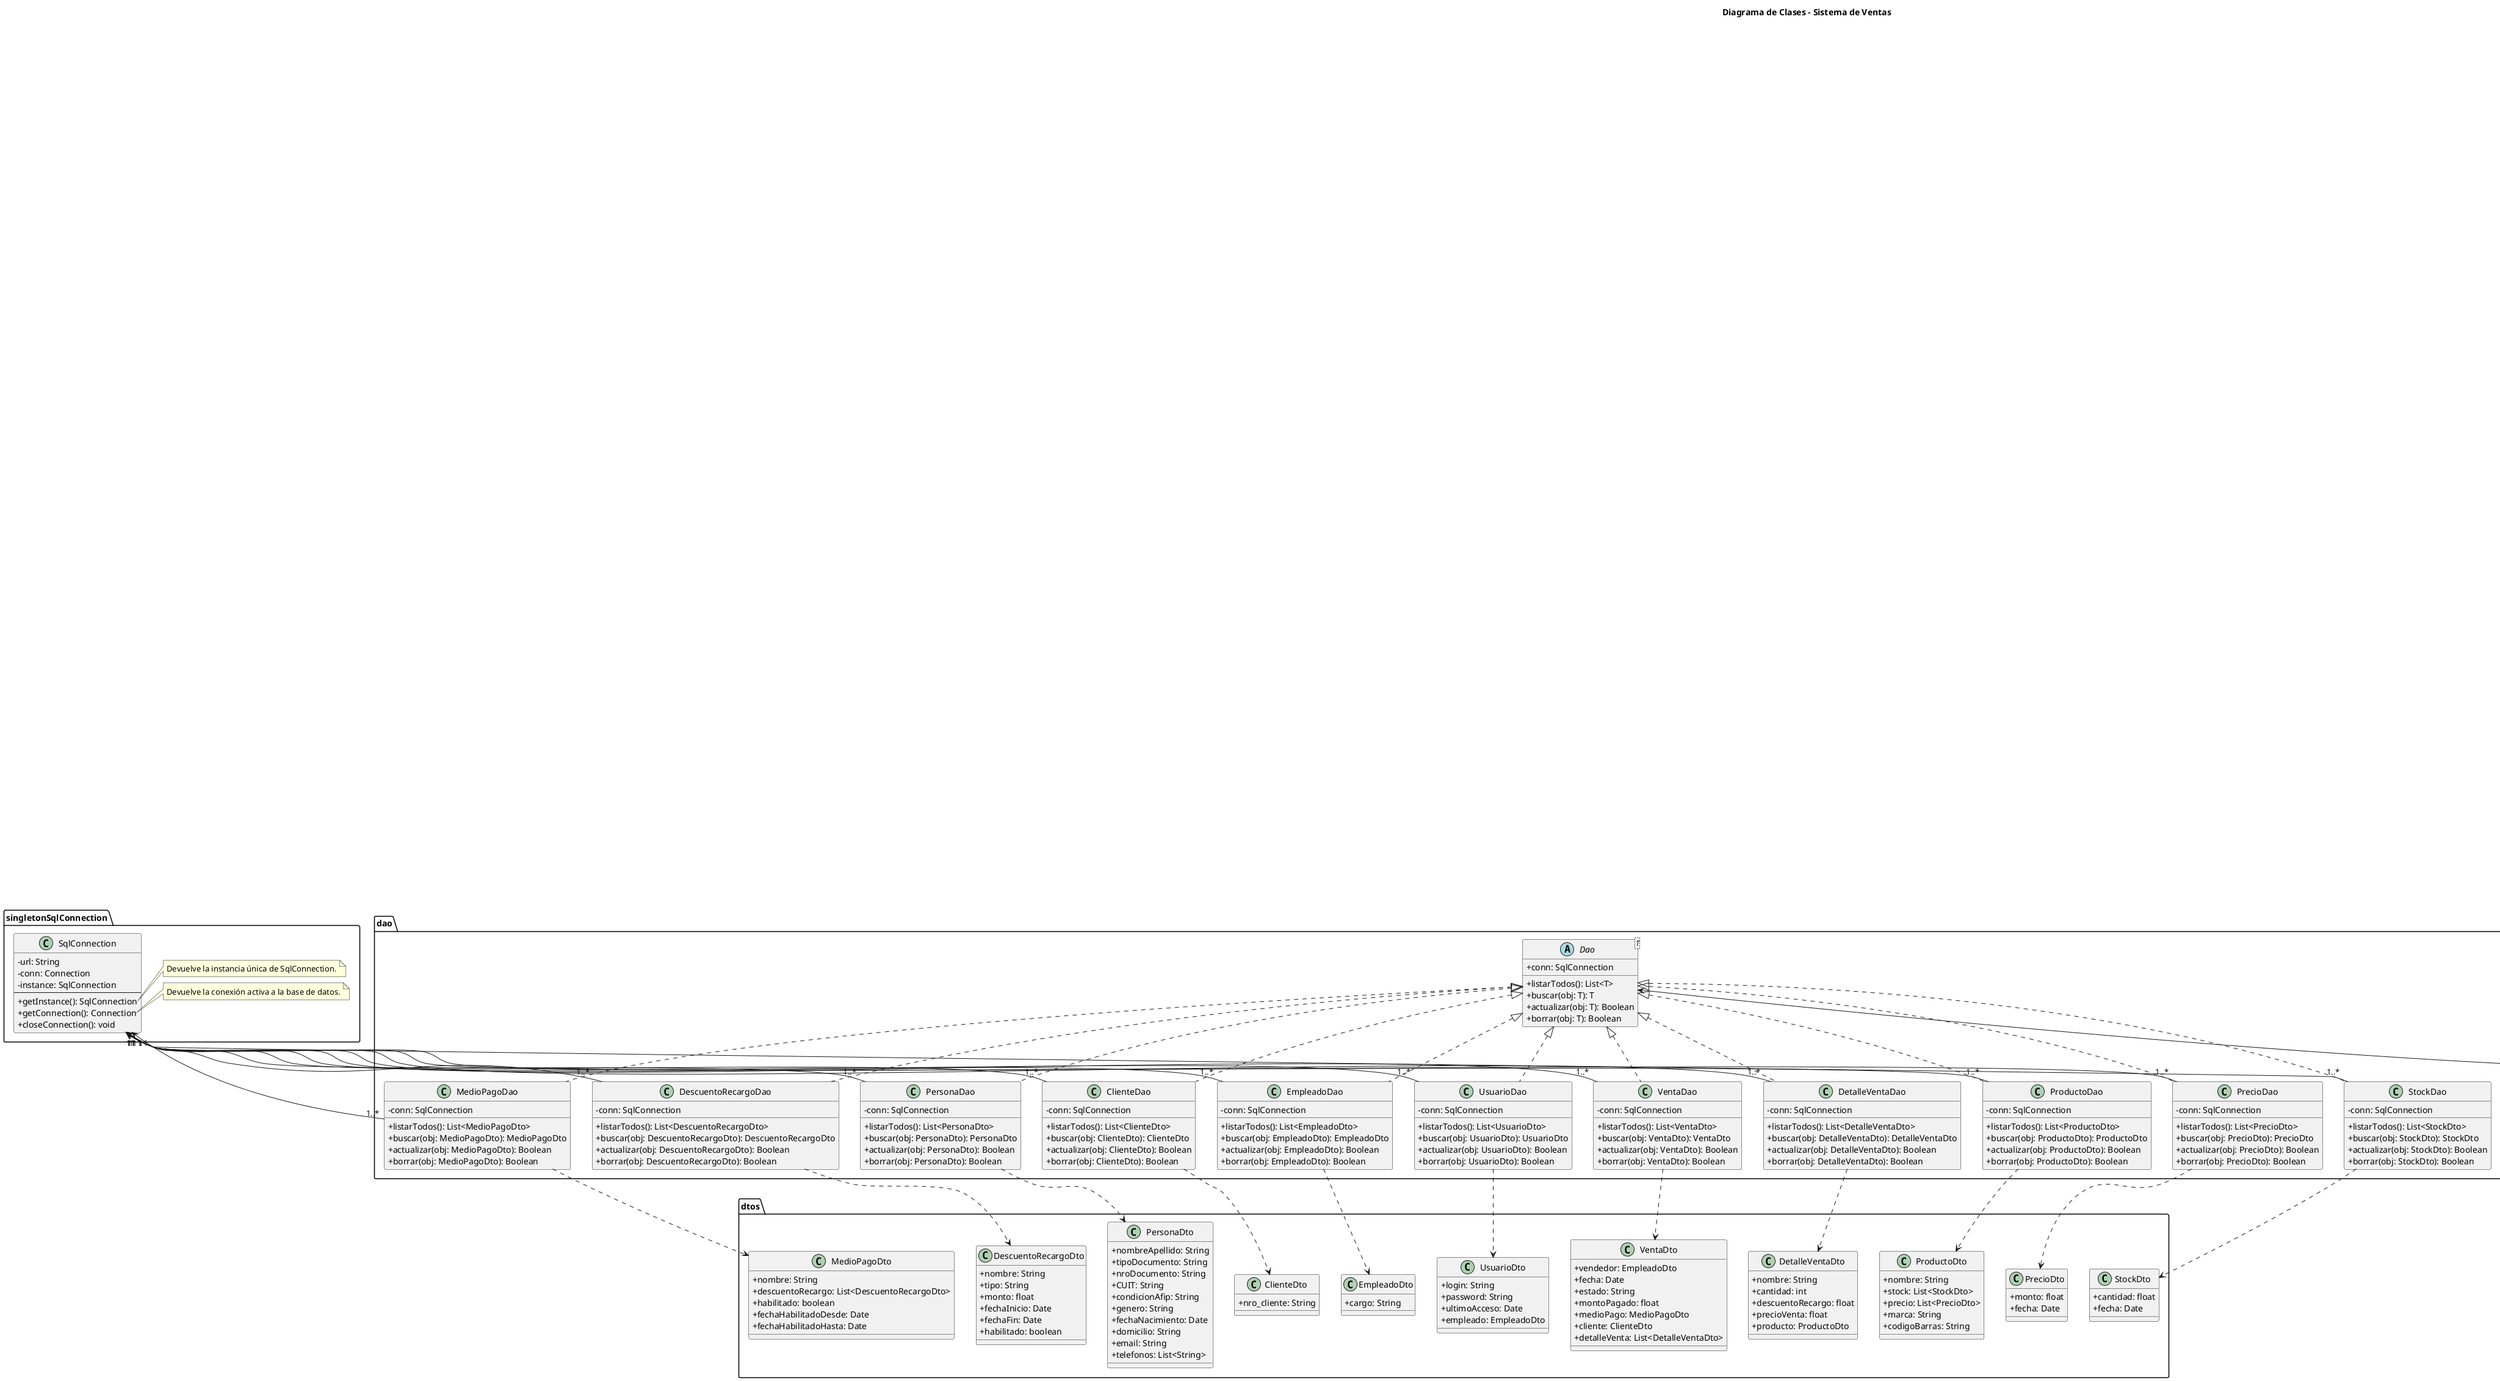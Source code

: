 @startuml
title Diagrama de Clases - Sistema de Ventas

' Configuración de estilo (opcional)
skinparam classAttributeIconSize 0
skinparam shadowing false

' Clases
package modelo {
  abstract class modelo{
    +dao : Dao 
  }

  abstract class Persona {
    -nombreApellido: String
    -tipoDocumento: String
    -nroDocumento: String
    -CUIT: String
    -condicionAfip: String
    -genero: String
    -fechaNacimiento: Date
    -domicilio: String
    -email: String
    -telefonos: List<String>
  }

  class Cliente {
    -nro_cliente: String
  }

  class Empleado {
    -cargo: String
    +generarInformeVentaDiaria(): void
    +generarInformeVentaCajero(c: Empleado): void
    +generarInformeStockGeneral(): void
    +generarInformeStockProducto(p: Producto): void
  }

  class Usuario {
    -login: String
    -password: String
    -ultimoAcceso: Date
    -empleado: Empleado
  }

  class Venta {
    -vendedor: Empleado
    -fecha: Date
    -estado: String
    -montoPagado: float
    -medioPago: MedioPago
    -cliente: Cliente
    -detalleVenta: List<DetalleVenta>
    +calcularMontoTotal(): float
    +calcularVuelto(): float
    +setCliente(): void
    +agregarDetalleProducto(): void
    +obtenerMedioPago(): MedioPago
    +cobrar(): void
    +checkCobro(): Boolean
    +cancelar(): void
  }

  class MedioPago {
    -nombre: String
    -descuentoRecargo: List<DescuentoRecargo>
    -habilitado: boolean
    -fechaHabilitadoDesde: Date
    -fechaHabilitadoHasta: Date
    +checkFechaFin(): Boolean
    +deshabilitar(): void
    +habilitar(): void
    +checkFechaInicio()
  }

  class DescuentoRecargo {
    -nombre: String
    -tipo: String
    -monto: float
    -fechaInicio: Date
    -fechaFin: Date
    -habilitado: boolean
  }

  class DetalleVenta {
    -nombre: String
    -cantidad: int
    -descuentoRecargo: float
    -precioVenta: float
    -producto: Producto
    +calcularSubtotal(): float
  }

  class Producto {
    -nombre: String
    -Stock: List<Stock>
    -precio: List<Precio>
    -Marca: String
    -codigoBarras: String
  }

  class Precio {
    -monto: float
    -fecha: Date
    +getPrecio(): float
    +getPrecio(fecha: Date): float
  }

  class Stock {
    -cantidad: float
    -fecha: Date
    +getStock(): int
    +getStock(fecha: Date): int
  }

  

  ' Relaciones

  Persona <|-- Cliente
  Persona <|-- Empleado
  Usuario "1" --> "0..1" Empleado
  Cliente "1" --> "0..*" Venta
  Empleado "1" --> "0..*" Venta : vendedor
  Venta "0..*" --> "1" MedioPago
  MedioPago "1" --> "0..*" DescuentoRecargo
  Venta "1" --> "0..*" DetalleVenta
  DetalleVenta "1..*" --> "1" Producto
  Producto "1" --> "1..*" Precio
  Producto "1" --> "1..*" Stock

  Persona --|> modelo
  Usuario --|> modelo
  Venta --|> modelo
  MedioPago --|> modelo
  DescuentoRecargo --|> modelo
  DetalleVenta --|> modelo
  Producto --|> modelo
  Precio --|> modelo
  Stock --|> modelo
}

package dao {

  abstract class Dao<T> {
    + conn: SqlConnection
    +listarTodos(): List<T>
    +buscar(obj: T): T
    +actualizar(obj: T): Boolean
    +borrar(obj: T): Boolean
  }

  ' DAOs con métodos de la interfaz Dao<T>

  class PersonaDao {
    - conn: SqlConnection
    +listarTodos(): List<PersonaDto>
    +buscar(obj: PersonaDto): PersonaDto
    +actualizar(obj: PersonaDto): Boolean
    +borrar(obj: PersonaDto): Boolean
  }

  class ClienteDao {
    - conn: SqlConnection
    +listarTodos(): List<ClienteDto>
    +buscar(obj: ClienteDto): ClienteDto
    +actualizar(obj: ClienteDto): Boolean
    +borrar(obj: ClienteDto): Boolean
  }

  class EmpleadoDao {
    - conn: SqlConnection
    +listarTodos(): List<EmpleadoDto>
    +buscar(obj: EmpleadoDto): EmpleadoDto
    +actualizar(obj: EmpleadoDto): Boolean
    +borrar(obj: EmpleadoDto): Boolean
  }

  class UsuarioDao {
    - conn: SqlConnection
    +listarTodos(): List<UsuarioDto>
    +buscar(obj: UsuarioDto): UsuarioDto
    +actualizar(obj: UsuarioDto): Boolean
    +borrar(obj: UsuarioDto): Boolean
  }

  class VentaDao {
    - conn: SqlConnection
    +listarTodos(): List<VentaDto>
    +buscar(obj: VentaDto): VentaDto
    +actualizar(obj: VentaDto): Boolean
    +borrar(obj: VentaDto): Boolean
  }

  class DetalleVentaDao {
    - conn: SqlConnection
    +listarTodos(): List<DetalleVentaDto>
    +buscar(obj: DetalleVentaDto): DetalleVentaDto
    +actualizar(obj: DetalleVentaDto): Boolean
    +borrar(obj: DetalleVentaDto): Boolean
  }

  class ProductoDao {
    - conn: SqlConnection
    +listarTodos(): List<ProductoDto>
    +buscar(obj: ProductoDto): ProductoDto
    +actualizar(obj: ProductoDto): Boolean
    +borrar(obj: ProductoDto): Boolean
  }

  class PrecioDao {
    - conn: SqlConnection
    +listarTodos(): List<PrecioDto>
    +buscar(obj: PrecioDto): PrecioDto
    +actualizar(obj: PrecioDto): Boolean
    +borrar(obj: PrecioDto): Boolean
  }

  class StockDao {
    - conn: SqlConnection
    +listarTodos(): List<StockDto>
    +buscar(obj: StockDto): StockDto
    +actualizar(obj: StockDto): Boolean
    +borrar(obj: StockDto): Boolean
  }

  class MedioPagoDao {
    - conn: SqlConnection
    +listarTodos(): List<MedioPagoDto>
    +buscar(obj: MedioPagoDto): MedioPagoDto
    +actualizar(obj: MedioPagoDto): Boolean
    +borrar(obj: MedioPagoDto): Boolean
  }

  class DescuentoRecargoDao {
    - conn: SqlConnection
    +listarTodos(): List<DescuentoRecargoDto>
    +buscar(obj: DescuentoRecargoDto): DescuentoRecargoDto
    +actualizar(obj: DescuentoRecargoDto): Boolean
    +borrar(obj: DescuentoRecargoDto): Boolean
  }

  ' Relaciones con la interfaz Dao
  Dao <|.. PersonaDao
  Dao <|.. ClienteDao
  Dao <|.. EmpleadoDao
  Dao <|.. UsuarioDao
  Dao <|.. VentaDao
  Dao <|.. DetalleVentaDao
  Dao <|.. ProductoDao
  Dao <|.. PrecioDao
  Dao <|.. StockDao
  Dao <|.. MedioPagoDao
  Dao <|.. DescuentoRecargoDao

}

package dtos{
  ' DTOs con atributos
  class PersonaDto {
    +nombreApellido: String
    +tipoDocumento: String
    +nroDocumento: String
    +CUIT: String
    +condicionAfip: String
    +genero: String
    +fechaNacimiento: Date
    +domicilio: String
    +email: String
    +telefonos: List<String>
  }

  class ClienteDto {
    +nro_cliente: String
  }

  class EmpleadoDto {
    +cargo: String
  }

  class UsuarioDto {
    +login: String
    +password: String
    +ultimoAcceso: Date
    +empleado: EmpleadoDto
  }

  class VentaDto {
    +vendedor: EmpleadoDto
    +fecha: Date
    +estado: String
    +montoPagado: float
    +medioPago: MedioPagoDto
    +cliente: ClienteDto
    +detalleVenta: List<DetalleVentaDto>
  }

  class DetalleVentaDto {
    +nombre: String
    +cantidad: int
    +descuentoRecargo: float
    +precioVenta: float
    +producto: ProductoDto
  }

  class ProductoDto {
    +nombre: String
    +stock: List<StockDto>
    +precio: List<PrecioDto>
    +marca: String
    +codigoBarras: String
  }

  class PrecioDto {
    +monto: float
    +fecha: Date
  }

  class StockDto {
    +cantidad: float
    +fecha: Date
  }

  class MedioPagoDto {
    +nombre: String
    +descuentoRecargo: List<DescuentoRecargoDto>
    +habilitado: boolean
    +fechaHabilitadoDesde: Date
    +fechaHabilitadoHasta: Date
  }

  class DescuentoRecargoDto {
    +nombre: String
    +tipo: String
    +monto: float
    +fechaInicio: Date
    +fechaFin: Date
    +habilitado: boolean
  }

  ' Relaciones entre Dao y DTO
  PersonaDao ..> PersonaDto
  ClienteDao ..> ClienteDto
  EmpleadoDao ..> EmpleadoDto
  UsuarioDao ..> UsuarioDto
  VentaDao ..> VentaDto
  DetalleVentaDao ..> DetalleVentaDto
  ProductoDao ..> ProductoDto
  PrecioDao ..> PrecioDto
  StockDao ..> StockDto
  MedioPagoDao ..> MedioPagoDto
  DescuentoRecargoDao ..> DescuentoRecargoDto

}

package singletonSqlConnection {
  class SqlConnection {
    -url: String
    -conn: Connection
    -instance: SqlConnection
    --
    +getInstance(): SqlConnection
    +getConnection(): Connection
    +closeConnection(): void
  }

  note right of SqlConnection::getInstance
    Devuelve la instancia única de SqlConnection.
  end note

  note right of SqlConnection::getConnection
    Devuelve la conexión activa a la base de datos.
  end note

  ' Relaciones entre DAOs y SqlConnection
  SqlConnection "1" <-- "1..*" PersonaDao
  SqlConnection "1" <-- "1..*" ClienteDao
  SqlConnection "1" <-- "1..*" EmpleadoDao
  SqlConnection "1" <-- "1..*" UsuarioDao
  SqlConnection "1" <-- "1..*" VentaDao
  SqlConnection "1" <-- "1..*" DetalleVentaDao
  SqlConnection "1" <-- "1..*" ProductoDao
  SqlConnection "1" <-- "1..*" PrecioDao
  SqlConnection "1" <-- "1..*" StockDao
  SqlConnection "1" <-- "1..*" MedioPagoDao
  SqlConnection "1" <-- "1..*" DescuentoRecargoDao
}

package factories {
  class DaoFactory{
    +fabricar(tipo: String): Dao
  }

  Dao <-- DaoFactory : "crea"
  
  note right of DaoFactory::fabricar
    Fabrica un Dao según el tipo especificado usando java refection.
  end note

  class PersonaFactory {
    +fabricar(tipo: String): Persona
  }

  Persona --> DaoFactory
  Usuario --> DaoFactory
  Venta --> DaoFactory
  MedioPago --> DaoFactory
  DescuentoRecargo --> DaoFactory
  DetalleVenta --> DaoFactory
  Producto --> DaoFactory
  Precio --> DaoFactory
  Stock --> DaoFactory
  Cliente --> DaoFactory
  Empleado --> DaoFactory
}


' package mvc {
'   package controller {
'     class ClienteController {
'       -cliente: Cliente
'       +registrarCliente(): void
'       +editarCliente(): void
'       +eliminarCliente(): void
'       +listarClientes(): List<Cliente>
'     }

'     class EmpleadoController {
'       -empleado: Empleado
'       +generarInforme(): void
'     }

'     class VentaController {
'       -venta: Venta
'       +iniciarVenta(): void
'       +agregarProducto(): void
'       +asignarCliente(): void
'       +confirmarVenta(): void
'       +cancelarVenta(): void
'     }

'     class ProductoController {
'       -producto: Producto
'       +listarProductos(): List<Producto>
'       +consultarStock(): int
'     }

'     ClienteController --> Cliente
'     EmpleadoController --> Empleado
'     VentaController --> Venta
'     VentaController --> DetalleVenta
'     VentaController --> Producto
'     VentaController --> Cliente
'     VentaController --> MedioPago
'     ProductoController --> Producto
'   }

'   package view {
'     class ClienteView {
'       +mostrarFormularioRegistro(): void
'       +mostrarClientes(List<Cliente>): void
'     }

'     class EmpleadoView {
'       +mostrarInforme(): void
'     }

'     class VentaView {
'       +mostrarPantallaVenta(): void
'       +mostrarDetalleVenta(): void
'     }

'     class ProductoView {
'       +mostrarListadoProductos(): void
'       +mostrarStockProducto(): void
'     }

'     ClienteView --> Cliente
'     EmpleadoView --> Empleado
'     VentaView --> Venta
'     VentaView --> DetalleVenta
'     ProductoView --> Producto
'   }
}

@enduml
